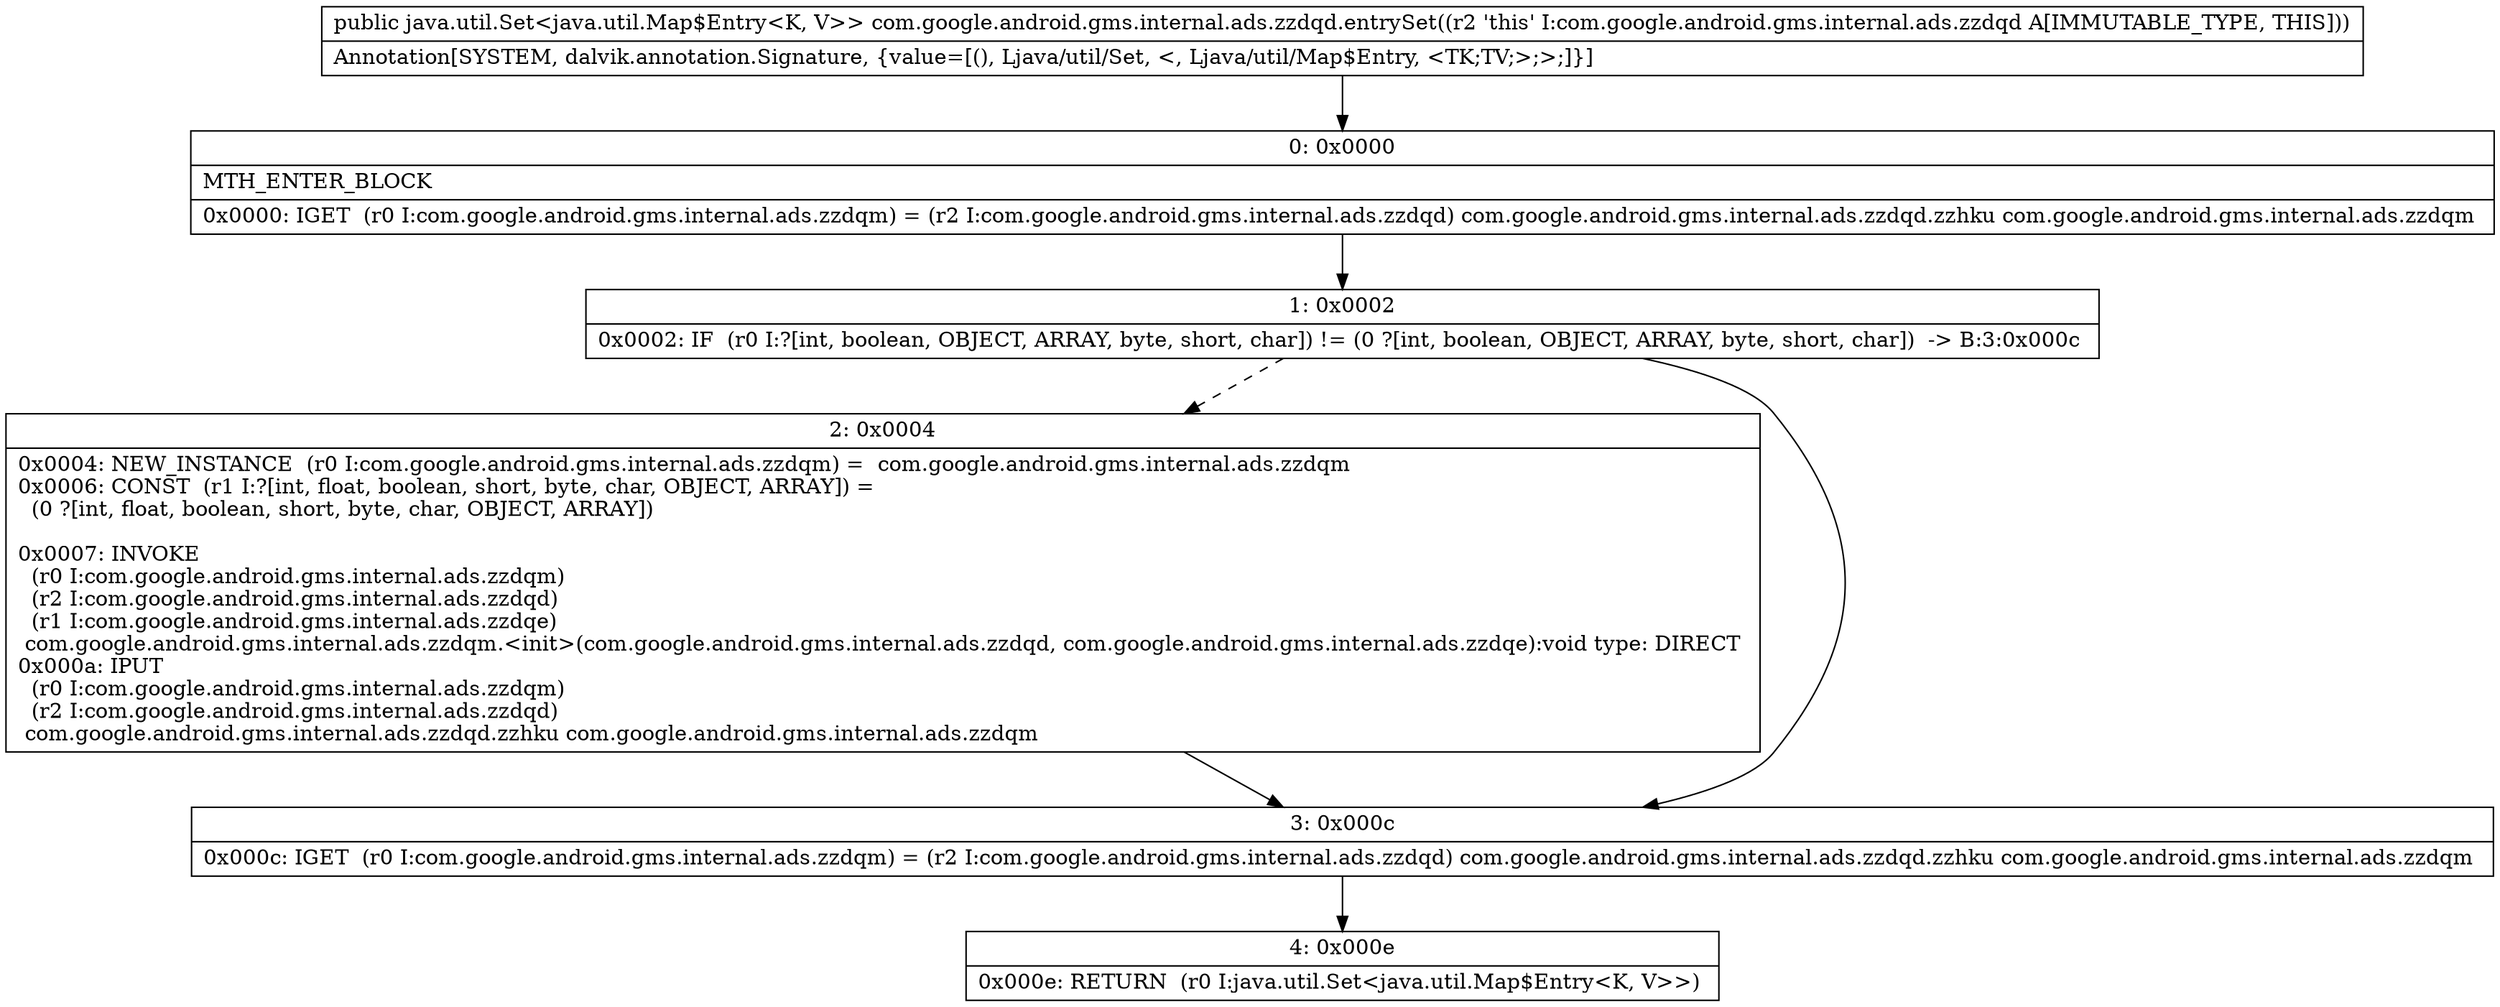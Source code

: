 digraph "CFG forcom.google.android.gms.internal.ads.zzdqd.entrySet()Ljava\/util\/Set;" {
Node_0 [shape=record,label="{0\:\ 0x0000|MTH_ENTER_BLOCK\l|0x0000: IGET  (r0 I:com.google.android.gms.internal.ads.zzdqm) = (r2 I:com.google.android.gms.internal.ads.zzdqd) com.google.android.gms.internal.ads.zzdqd.zzhku com.google.android.gms.internal.ads.zzdqm \l}"];
Node_1 [shape=record,label="{1\:\ 0x0002|0x0002: IF  (r0 I:?[int, boolean, OBJECT, ARRAY, byte, short, char]) != (0 ?[int, boolean, OBJECT, ARRAY, byte, short, char])  \-\> B:3:0x000c \l}"];
Node_2 [shape=record,label="{2\:\ 0x0004|0x0004: NEW_INSTANCE  (r0 I:com.google.android.gms.internal.ads.zzdqm) =  com.google.android.gms.internal.ads.zzdqm \l0x0006: CONST  (r1 I:?[int, float, boolean, short, byte, char, OBJECT, ARRAY]) = \l  (0 ?[int, float, boolean, short, byte, char, OBJECT, ARRAY])\l \l0x0007: INVOKE  \l  (r0 I:com.google.android.gms.internal.ads.zzdqm)\l  (r2 I:com.google.android.gms.internal.ads.zzdqd)\l  (r1 I:com.google.android.gms.internal.ads.zzdqe)\l com.google.android.gms.internal.ads.zzdqm.\<init\>(com.google.android.gms.internal.ads.zzdqd, com.google.android.gms.internal.ads.zzdqe):void type: DIRECT \l0x000a: IPUT  \l  (r0 I:com.google.android.gms.internal.ads.zzdqm)\l  (r2 I:com.google.android.gms.internal.ads.zzdqd)\l com.google.android.gms.internal.ads.zzdqd.zzhku com.google.android.gms.internal.ads.zzdqm \l}"];
Node_3 [shape=record,label="{3\:\ 0x000c|0x000c: IGET  (r0 I:com.google.android.gms.internal.ads.zzdqm) = (r2 I:com.google.android.gms.internal.ads.zzdqd) com.google.android.gms.internal.ads.zzdqd.zzhku com.google.android.gms.internal.ads.zzdqm \l}"];
Node_4 [shape=record,label="{4\:\ 0x000e|0x000e: RETURN  (r0 I:java.util.Set\<java.util.Map$Entry\<K, V\>\>) \l}"];
MethodNode[shape=record,label="{public java.util.Set\<java.util.Map$Entry\<K, V\>\> com.google.android.gms.internal.ads.zzdqd.entrySet((r2 'this' I:com.google.android.gms.internal.ads.zzdqd A[IMMUTABLE_TYPE, THIS]))  | Annotation[SYSTEM, dalvik.annotation.Signature, \{value=[(), Ljava\/util\/Set, \<, Ljava\/util\/Map$Entry, \<TK;TV;\>;\>;]\}]\l}"];
MethodNode -> Node_0;
Node_0 -> Node_1;
Node_1 -> Node_2[style=dashed];
Node_1 -> Node_3;
Node_2 -> Node_3;
Node_3 -> Node_4;
}

